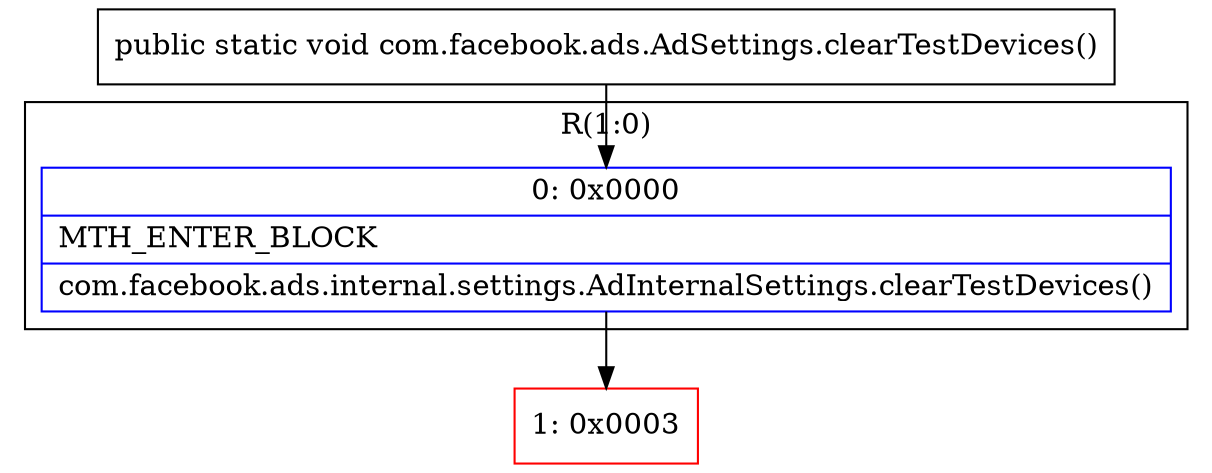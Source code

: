 digraph "CFG forcom.facebook.ads.AdSettings.clearTestDevices()V" {
subgraph cluster_Region_1152159211 {
label = "R(1:0)";
node [shape=record,color=blue];
Node_0 [shape=record,label="{0\:\ 0x0000|MTH_ENTER_BLOCK\l|com.facebook.ads.internal.settings.AdInternalSettings.clearTestDevices()\l}"];
}
Node_1 [shape=record,color=red,label="{1\:\ 0x0003}"];
MethodNode[shape=record,label="{public static void com.facebook.ads.AdSettings.clearTestDevices() }"];
MethodNode -> Node_0;
Node_0 -> Node_1;
}

